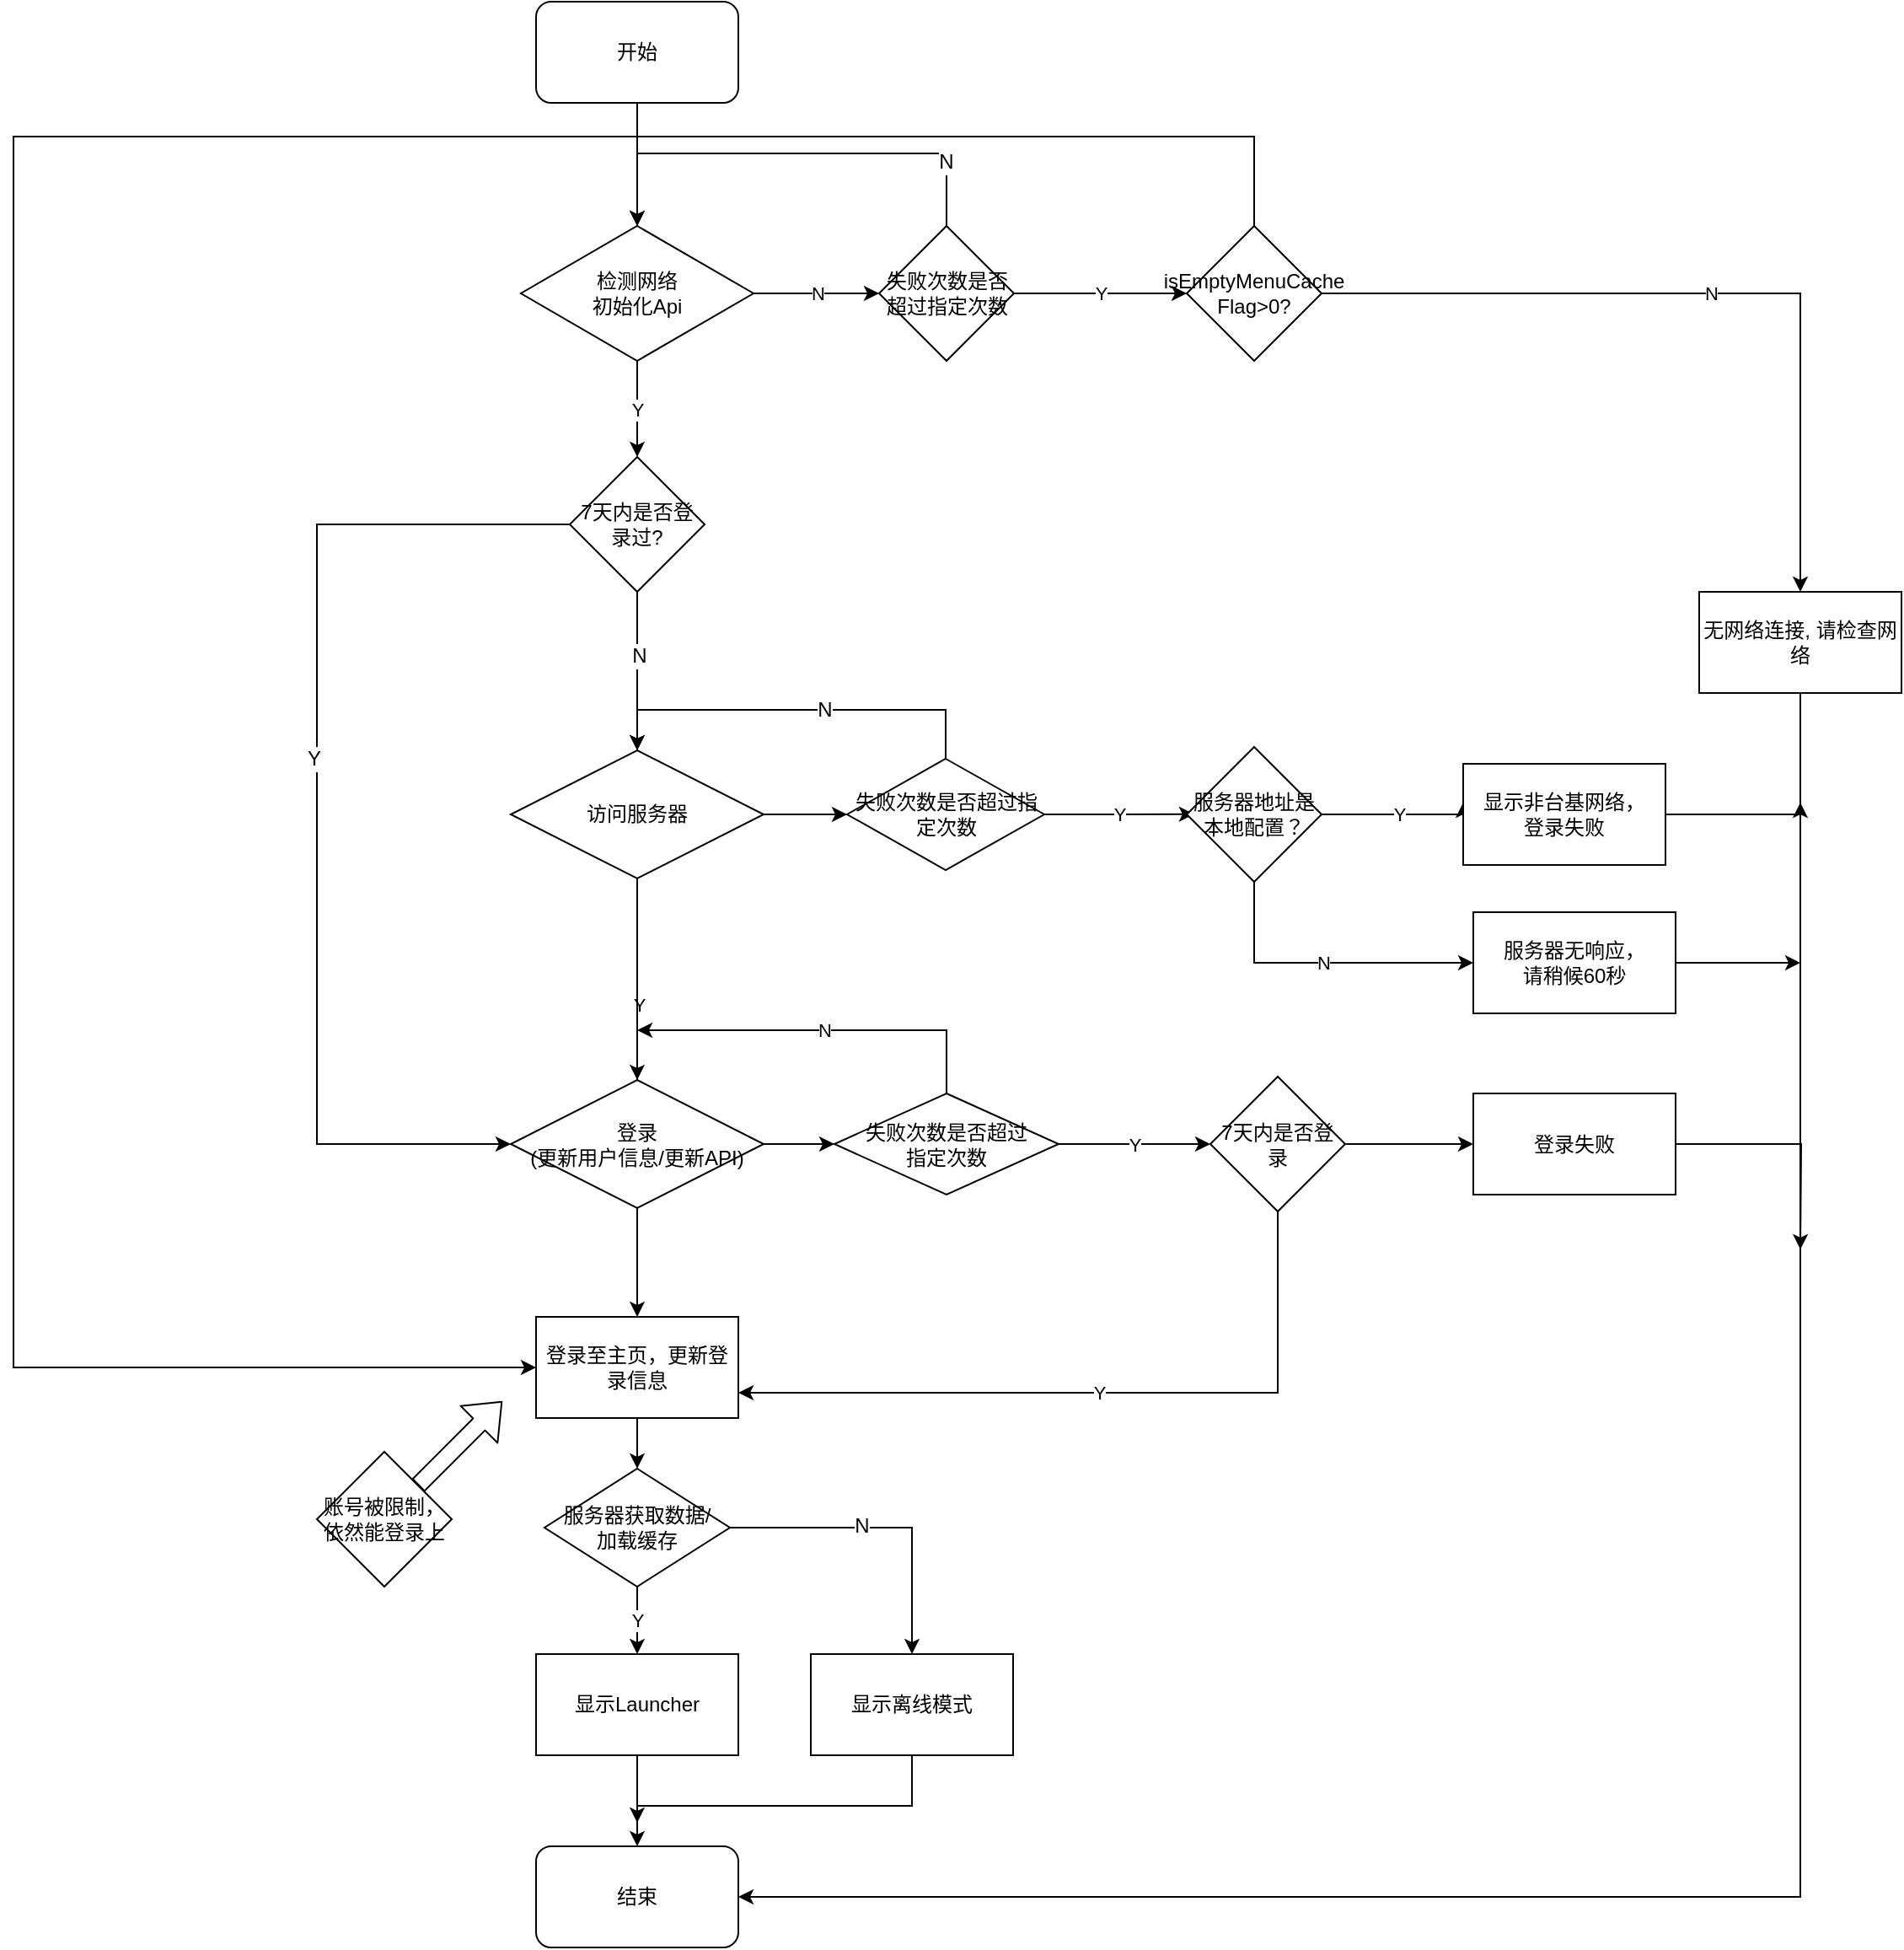 <mxfile version="12.5.1" type="github">
  <diagram id="SOJMbYDi3jxJAX-_P0bx" name="第 1 页">
    <mxGraphModel dx="2125" dy="1930" grid="1" gridSize="10" guides="1" tooltips="1" connect="1" arrows="1" fold="1" page="1" pageScale="1" pageWidth="827" pageHeight="1169" math="0" shadow="0">
      <root>
        <mxCell id="0"/>
        <mxCell id="1" parent="0"/>
        <mxCell id="DOr79SxjIFYAmsH0iGoC-5" value="N" style="edgeStyle=orthogonalEdgeStyle;rounded=0;orthogonalLoop=1;jettySize=auto;html=1;exitX=1;exitY=0.5;exitDx=0;exitDy=0;" parent="1" source="DOr79SxjIFYAmsH0iGoC-6" target="DOr79SxjIFYAmsH0iGoC-11" edge="1">
          <mxGeometry relative="1" as="geometry">
            <mxPoint x="410" y="93" as="targetPoint"/>
          </mxGeometry>
        </mxCell>
        <mxCell id="RcBX6b7-uW88_snG2ltz-9" value="Y" style="edgeStyle=orthogonalEdgeStyle;rounded=0;orthogonalLoop=1;jettySize=auto;html=1;entryX=0.5;entryY=0;entryDx=0;entryDy=0;" parent="1" source="DOr79SxjIFYAmsH0iGoC-6" target="RcBX6b7-uW88_snG2ltz-8" edge="1">
          <mxGeometry relative="1" as="geometry"/>
        </mxCell>
        <mxCell id="DOr79SxjIFYAmsH0iGoC-6" value="&lt;span style=&quot;white-space: normal&quot;&gt;检测网络&lt;br&gt;初始化Api&lt;br&gt;&lt;/span&gt;" style="rhombus;whiteSpace=wrap;html=1;direction=east;" parent="1" vertex="1">
          <mxGeometry x="201" y="53" width="138" height="80" as="geometry"/>
        </mxCell>
        <mxCell id="DOr79SxjIFYAmsH0iGoC-7" style="edgeStyle=orthogonalEdgeStyle;rounded=0;orthogonalLoop=1;jettySize=auto;html=1;" parent="1" source="DOr79SxjIFYAmsH0iGoC-11" edge="1">
          <mxGeometry relative="1" as="geometry">
            <mxPoint x="270" y="53" as="targetPoint"/>
            <Array as="points">
              <mxPoint x="453" y="10"/>
              <mxPoint x="270" y="10"/>
            </Array>
          </mxGeometry>
        </mxCell>
        <mxCell id="DOr79SxjIFYAmsH0iGoC-8" value="N" style="text;html=1;resizable=0;points=[];align=center;verticalAlign=middle;labelBackgroundColor=#ffffff;" parent="DOr79SxjIFYAmsH0iGoC-7" vertex="1" connectable="0">
          <mxGeometry x="-0.717" y="1" relative="1" as="geometry">
            <mxPoint as="offset"/>
          </mxGeometry>
        </mxCell>
        <mxCell id="RcBX6b7-uW88_snG2ltz-4" value="Y" style="edgeStyle=orthogonalEdgeStyle;rounded=0;orthogonalLoop=1;jettySize=auto;html=1;entryX=0;entryY=0.5;entryDx=0;entryDy=0;" parent="1" source="DOr79SxjIFYAmsH0iGoC-11" target="RcBX6b7-uW88_snG2ltz-2" edge="1">
          <mxGeometry relative="1" as="geometry"/>
        </mxCell>
        <mxCell id="DOr79SxjIFYAmsH0iGoC-11" value="失败次数是否超过指定次数" style="rhombus;whiteSpace=wrap;html=1;" parent="1" vertex="1">
          <mxGeometry x="413.5" y="53" width="80" height="80" as="geometry"/>
        </mxCell>
        <mxCell id="DOr79SxjIFYAmsH0iGoC-98" value="Y" style="edgeStyle=orthogonalEdgeStyle;rounded=0;orthogonalLoop=1;jettySize=auto;html=1;exitX=0.5;exitY=1;exitDx=0;exitDy=0;" parent="1" source="DOr79SxjIFYAmsH0iGoC-76" edge="1">
          <mxGeometry relative="1" as="geometry">
            <mxPoint x="270" y="370" as="sourcePoint"/>
            <mxPoint x="270" y="590" as="targetPoint"/>
          </mxGeometry>
        </mxCell>
        <mxCell id="DOr79SxjIFYAmsH0iGoC-22" value="" style="edgeStyle=orthogonalEdgeStyle;rounded=0;orthogonalLoop=1;jettySize=auto;html=1;" parent="1" source="DOr79SxjIFYAmsH0iGoC-24" target="DOr79SxjIFYAmsH0iGoC-27" edge="1">
          <mxGeometry relative="1" as="geometry"/>
        </mxCell>
        <mxCell id="DOr79SxjIFYAmsH0iGoC-60" style="edgeStyle=orthogonalEdgeStyle;rounded=0;orthogonalLoop=1;jettySize=auto;html=1;" parent="1" source="DOr79SxjIFYAmsH0iGoC-24" target="DOr79SxjIFYAmsH0iGoC-53" edge="1">
          <mxGeometry relative="1" as="geometry"/>
        </mxCell>
        <mxCell id="DOr79SxjIFYAmsH0iGoC-24" value="登录&lt;br&gt;(更新用户信息/更新API)" style="rhombus;whiteSpace=wrap;html=1;" parent="1" vertex="1">
          <mxGeometry x="195" y="559.5" width="150" height="76" as="geometry"/>
        </mxCell>
        <mxCell id="DOr79SxjIFYAmsH0iGoC-25" value="N" style="edgeStyle=orthogonalEdgeStyle;rounded=0;orthogonalLoop=1;jettySize=auto;html=1;" parent="1" source="DOr79SxjIFYAmsH0iGoC-27" edge="1">
          <mxGeometry relative="1" as="geometry">
            <mxPoint x="270" y="530" as="targetPoint"/>
            <Array as="points">
              <mxPoint x="453" y="529.5"/>
            </Array>
          </mxGeometry>
        </mxCell>
        <mxCell id="DOr79SxjIFYAmsH0iGoC-26" value="Y" style="edgeStyle=orthogonalEdgeStyle;rounded=0;orthogonalLoop=1;jettySize=auto;html=1;entryX=0;entryY=0.5;entryDx=0;entryDy=0;" parent="1" source="DOr79SxjIFYAmsH0iGoC-27" target="bGAE_gWFHmmBe1gTQ2vK-2" edge="1">
          <mxGeometry relative="1" as="geometry">
            <mxPoint x="600" y="598" as="targetPoint"/>
          </mxGeometry>
        </mxCell>
        <mxCell id="DOr79SxjIFYAmsH0iGoC-27" value="失败次数是否超过&lt;br&gt;指定次数" style="rhombus;whiteSpace=wrap;html=1;" parent="1" vertex="1">
          <mxGeometry x="387" y="567.5" width="133" height="60" as="geometry"/>
        </mxCell>
        <mxCell id="DOr79SxjIFYAmsH0iGoC-31" value="结束" style="rounded=1;whiteSpace=wrap;html=1;" parent="1" vertex="1">
          <mxGeometry x="210" y="1014" width="120" height="60" as="geometry"/>
        </mxCell>
        <mxCell id="RcBX6b7-uW88_snG2ltz-15" style="edgeStyle=orthogonalEdgeStyle;rounded=0;orthogonalLoop=1;jettySize=auto;html=1;" parent="1" source="DOr79SxjIFYAmsH0iGoC-32" target="DOr79SxjIFYAmsH0iGoC-6" edge="1">
          <mxGeometry relative="1" as="geometry"/>
        </mxCell>
        <mxCell id="DOr79SxjIFYAmsH0iGoC-32" value="开始" style="rounded=1;whiteSpace=wrap;html=1;" parent="1" vertex="1">
          <mxGeometry x="210" y="-80" width="120" height="60" as="geometry"/>
        </mxCell>
        <mxCell id="DOr79SxjIFYAmsH0iGoC-33" style="edgeStyle=orthogonalEdgeStyle;rounded=0;orthogonalLoop=1;jettySize=auto;html=1;entryX=1;entryY=0.5;entryDx=0;entryDy=0;" parent="1" source="DOr79SxjIFYAmsH0iGoC-34" target="DOr79SxjIFYAmsH0iGoC-31" edge="1">
          <mxGeometry relative="1" as="geometry">
            <Array as="points">
              <mxPoint x="960" y="1044"/>
            </Array>
          </mxGeometry>
        </mxCell>
        <mxCell id="DOr79SxjIFYAmsH0iGoC-34" value="无网络连接, 请检查网络" style="rounded=0;whiteSpace=wrap;html=1;" parent="1" vertex="1">
          <mxGeometry x="900" y="270" width="120" height="60" as="geometry"/>
        </mxCell>
        <mxCell id="DOr79SxjIFYAmsH0iGoC-61" style="edgeStyle=orthogonalEdgeStyle;rounded=0;orthogonalLoop=1;jettySize=auto;html=1;entryX=0.5;entryY=0;entryDx=0;entryDy=0;" parent="1" source="DOr79SxjIFYAmsH0iGoC-53" edge="1">
          <mxGeometry relative="1" as="geometry">
            <mxPoint x="270" y="790" as="targetPoint"/>
          </mxGeometry>
        </mxCell>
        <mxCell id="DOr79SxjIFYAmsH0iGoC-53" value="登录至主页，更新登录信息" style="rounded=0;whiteSpace=wrap;html=1;" parent="1" vertex="1">
          <mxGeometry x="210" y="700" width="120" height="60" as="geometry"/>
        </mxCell>
        <mxCell id="DOr79SxjIFYAmsH0iGoC-54" value="账号被限制，依然能登录上" style="rhombus;whiteSpace=wrap;html=1;" parent="1" vertex="1">
          <mxGeometry x="80" y="780" width="80" height="80" as="geometry"/>
        </mxCell>
        <mxCell id="DOr79SxjIFYAmsH0iGoC-55" value="" style="shape=flexArrow;endArrow=classic;html=1;" parent="1" edge="1">
          <mxGeometry width="50" height="50" relative="1" as="geometry">
            <mxPoint x="140" y="800" as="sourcePoint"/>
            <mxPoint x="190" y="750" as="targetPoint"/>
          </mxGeometry>
        </mxCell>
        <mxCell id="DOr79SxjIFYAmsH0iGoC-75" value="" style="edgeStyle=orthogonalEdgeStyle;rounded=0;orthogonalLoop=1;jettySize=auto;html=1;" parent="1" source="DOr79SxjIFYAmsH0iGoC-76" target="DOr79SxjIFYAmsH0iGoC-79" edge="1">
          <mxGeometry relative="1" as="geometry"/>
        </mxCell>
        <mxCell id="DOr79SxjIFYAmsH0iGoC-88" style="edgeStyle=orthogonalEdgeStyle;rounded=0;orthogonalLoop=1;jettySize=auto;html=1;" parent="1" source="DOr79SxjIFYAmsH0iGoC-76" target="DOr79SxjIFYAmsH0iGoC-24" edge="1">
          <mxGeometry relative="1" as="geometry"/>
        </mxCell>
        <mxCell id="DOr79SxjIFYAmsH0iGoC-78" value="Y" style="edgeStyle=orthogonalEdgeStyle;rounded=0;orthogonalLoop=1;jettySize=auto;html=1;exitX=1;exitY=0.5;exitDx=0;exitDy=0;entryX=0;entryY=0.5;entryDx=0;entryDy=0;" parent="1" source="DOr79SxjIFYAmsH0iGoC-79" edge="1">
          <mxGeometry relative="1" as="geometry">
            <mxPoint x="600.429" y="401.857" as="targetPoint"/>
          </mxGeometry>
        </mxCell>
        <mxCell id="DOr79SxjIFYAmsH0iGoC-93" style="edgeStyle=orthogonalEdgeStyle;rounded=0;orthogonalLoop=1;jettySize=auto;html=1;" parent="1" source="DOr79SxjIFYAmsH0iGoC-79" target="DOr79SxjIFYAmsH0iGoC-76" edge="1">
          <mxGeometry relative="1" as="geometry">
            <Array as="points">
              <mxPoint x="453" y="340"/>
              <mxPoint x="270" y="340"/>
            </Array>
          </mxGeometry>
        </mxCell>
        <mxCell id="DOr79SxjIFYAmsH0iGoC-94" value="N" style="text;html=1;align=center;verticalAlign=middle;resizable=0;points=[];labelBackgroundColor=#ffffff;" parent="DOr79SxjIFYAmsH0iGoC-93" vertex="1" connectable="0">
          <mxGeometry x="-0.144" relative="1" as="geometry">
            <mxPoint as="offset"/>
          </mxGeometry>
        </mxCell>
        <mxCell id="DOr79SxjIFYAmsH0iGoC-79" value="失败次数是否超过指定次数" style="rhombus;whiteSpace=wrap;html=1;" parent="1" vertex="1">
          <mxGeometry x="394.5" y="369" width="117" height="66" as="geometry"/>
        </mxCell>
        <mxCell id="DOr79SxjIFYAmsH0iGoC-80" value="Y" style="edgeStyle=orthogonalEdgeStyle;rounded=0;orthogonalLoop=1;jettySize=auto;html=1;" parent="1" source="DOr79SxjIFYAmsH0iGoC-82" edge="1">
          <mxGeometry relative="1" as="geometry">
            <mxPoint x="760" y="395" as="targetPoint"/>
            <Array as="points">
              <mxPoint x="760" y="402"/>
            </Array>
          </mxGeometry>
        </mxCell>
        <mxCell id="DOr79SxjIFYAmsH0iGoC-81" value="N" style="edgeStyle=orthogonalEdgeStyle;rounded=0;orthogonalLoop=1;jettySize=auto;html=1;exitX=0.5;exitY=1;exitDx=0;exitDy=0;entryX=0;entryY=0.5;entryDx=0;entryDy=0;" parent="1" source="DOr79SxjIFYAmsH0iGoC-82" target="DOr79SxjIFYAmsH0iGoC-86" edge="1">
          <mxGeometry relative="1" as="geometry"/>
        </mxCell>
        <mxCell id="DOr79SxjIFYAmsH0iGoC-82" value="服务器地址是本地配置？" style="rhombus;whiteSpace=wrap;html=1;" parent="1" vertex="1">
          <mxGeometry x="596" y="362" width="80" height="80" as="geometry"/>
        </mxCell>
        <mxCell id="DOr79SxjIFYAmsH0iGoC-83" value="" style="edgeStyle=orthogonalEdgeStyle;rounded=0;orthogonalLoop=1;jettySize=auto;html=1;" parent="1" source="DOr79SxjIFYAmsH0iGoC-84" edge="1">
          <mxGeometry relative="1" as="geometry">
            <mxPoint x="960" y="395" as="targetPoint"/>
            <Array as="points">
              <mxPoint x="960" y="402"/>
            </Array>
          </mxGeometry>
        </mxCell>
        <mxCell id="DOr79SxjIFYAmsH0iGoC-84" value="显示非台基网络，&lt;br&gt;登录失败" style="rounded=0;whiteSpace=wrap;html=1;" parent="1" vertex="1">
          <mxGeometry x="760" y="372" width="120" height="60" as="geometry"/>
        </mxCell>
        <mxCell id="DOr79SxjIFYAmsH0iGoC-85" value="" style="edgeStyle=orthogonalEdgeStyle;rounded=0;orthogonalLoop=1;jettySize=auto;html=1;" parent="1" source="DOr79SxjIFYAmsH0iGoC-86" edge="1">
          <mxGeometry relative="1" as="geometry">
            <mxPoint x="960" y="490" as="targetPoint"/>
          </mxGeometry>
        </mxCell>
        <mxCell id="DOr79SxjIFYAmsH0iGoC-86" value="服务器无响应，&lt;br&gt;请稍候60秒" style="rounded=0;whiteSpace=wrap;html=1;" parent="1" vertex="1">
          <mxGeometry x="766" y="460" width="120" height="60" as="geometry"/>
        </mxCell>
        <mxCell id="DOr79SxjIFYAmsH0iGoC-104" value="Y" style="edgeStyle=orthogonalEdgeStyle;rounded=0;orthogonalLoop=1;jettySize=auto;html=1;" parent="1" source="DOr79SxjIFYAmsH0iGoC-100" target="DOr79SxjIFYAmsH0iGoC-103" edge="1">
          <mxGeometry relative="1" as="geometry"/>
        </mxCell>
        <mxCell id="DOr79SxjIFYAmsH0iGoC-105" style="edgeStyle=orthogonalEdgeStyle;rounded=0;orthogonalLoop=1;jettySize=auto;html=1;exitX=1;exitY=0.5;exitDx=0;exitDy=0;entryX=0.5;entryY=0;entryDx=0;entryDy=0;" parent="1" source="DOr79SxjIFYAmsH0iGoC-100" target="DOr79SxjIFYAmsH0iGoC-106" edge="1">
          <mxGeometry relative="1" as="geometry">
            <mxPoint x="420" y="870" as="targetPoint"/>
            <Array as="points">
              <mxPoint x="433" y="825"/>
            </Array>
          </mxGeometry>
        </mxCell>
        <mxCell id="DOr79SxjIFYAmsH0iGoC-109" value="N" style="text;html=1;align=center;verticalAlign=middle;resizable=0;points=[];labelBackgroundColor=#ffffff;" parent="DOr79SxjIFYAmsH0iGoC-105" vertex="1" connectable="0">
          <mxGeometry x="-0.147" y="1" relative="1" as="geometry">
            <mxPoint as="offset"/>
          </mxGeometry>
        </mxCell>
        <mxCell id="DOr79SxjIFYAmsH0iGoC-100" value="服务器获取数据/&lt;br&gt;加载缓存" style="rhombus;whiteSpace=wrap;html=1;" parent="1" vertex="1">
          <mxGeometry x="215" y="790" width="110" height="70" as="geometry"/>
        </mxCell>
        <mxCell id="DOr79SxjIFYAmsH0iGoC-107" value="" style="edgeStyle=orthogonalEdgeStyle;rounded=0;orthogonalLoop=1;jettySize=auto;html=1;" parent="1" source="DOr79SxjIFYAmsH0iGoC-103" target="DOr79SxjIFYAmsH0iGoC-31" edge="1">
          <mxGeometry relative="1" as="geometry"/>
        </mxCell>
        <mxCell id="DOr79SxjIFYAmsH0iGoC-103" value="显示Launcher" style="rounded=0;whiteSpace=wrap;html=1;" parent="1" vertex="1">
          <mxGeometry x="210" y="900" width="120" height="60" as="geometry"/>
        </mxCell>
        <mxCell id="DOr79SxjIFYAmsH0iGoC-108" style="edgeStyle=orthogonalEdgeStyle;rounded=0;orthogonalLoop=1;jettySize=auto;html=1;" parent="1" source="DOr79SxjIFYAmsH0iGoC-106" edge="1">
          <mxGeometry relative="1" as="geometry">
            <mxPoint x="270" y="1000" as="targetPoint"/>
            <Array as="points">
              <mxPoint x="433" y="990"/>
              <mxPoint x="270" y="990"/>
            </Array>
          </mxGeometry>
        </mxCell>
        <mxCell id="DOr79SxjIFYAmsH0iGoC-106" value="显示离线模式" style="rounded=0;whiteSpace=wrap;html=1;" parent="1" vertex="1">
          <mxGeometry x="373" y="900" width="120" height="60" as="geometry"/>
        </mxCell>
        <mxCell id="bGAE_gWFHmmBe1gTQ2vK-3" value="Y" style="edgeStyle=orthogonalEdgeStyle;rounded=0;orthogonalLoop=1;jettySize=auto;html=1;entryX=1;entryY=0.75;entryDx=0;entryDy=0;" parent="1" source="bGAE_gWFHmmBe1gTQ2vK-2" target="DOr79SxjIFYAmsH0iGoC-53" edge="1">
          <mxGeometry relative="1" as="geometry">
            <Array as="points">
              <mxPoint x="650" y="745"/>
            </Array>
          </mxGeometry>
        </mxCell>
        <mxCell id="bGAE_gWFHmmBe1gTQ2vK-5" style="edgeStyle=orthogonalEdgeStyle;rounded=0;orthogonalLoop=1;jettySize=auto;html=1;" parent="1" source="bGAE_gWFHmmBe1gTQ2vK-2" target="bGAE_gWFHmmBe1gTQ2vK-4" edge="1">
          <mxGeometry relative="1" as="geometry"/>
        </mxCell>
        <mxCell id="bGAE_gWFHmmBe1gTQ2vK-2" value="7天内是否登录" style="rhombus;whiteSpace=wrap;html=1;" parent="1" vertex="1">
          <mxGeometry x="610" y="557.5" width="80" height="80" as="geometry"/>
        </mxCell>
        <mxCell id="bGAE_gWFHmmBe1gTQ2vK-6" style="edgeStyle=orthogonalEdgeStyle;rounded=0;orthogonalLoop=1;jettySize=auto;html=1;" parent="1" source="bGAE_gWFHmmBe1gTQ2vK-4" edge="1">
          <mxGeometry relative="1" as="geometry">
            <mxPoint x="960" y="660" as="targetPoint"/>
          </mxGeometry>
        </mxCell>
        <mxCell id="bGAE_gWFHmmBe1gTQ2vK-4" value="登录失败" style="rounded=0;whiteSpace=wrap;html=1;" parent="1" vertex="1">
          <mxGeometry x="766" y="567.5" width="120" height="60" as="geometry"/>
        </mxCell>
        <mxCell id="DOr79SxjIFYAmsH0iGoC-76" value="访问服务器" style="rhombus;whiteSpace=wrap;html=1;" parent="1" vertex="1">
          <mxGeometry x="195" y="364" width="150" height="76" as="geometry"/>
        </mxCell>
        <mxCell id="RcBX6b7-uW88_snG2ltz-5" value="N" style="edgeStyle=orthogonalEdgeStyle;rounded=0;orthogonalLoop=1;jettySize=auto;html=1;entryX=0.5;entryY=0;entryDx=0;entryDy=0;" parent="1" source="RcBX6b7-uW88_snG2ltz-2" target="DOr79SxjIFYAmsH0iGoC-34" edge="1">
          <mxGeometry relative="1" as="geometry"/>
        </mxCell>
        <mxCell id="RcBX6b7-uW88_snG2ltz-7" style="edgeStyle=orthogonalEdgeStyle;rounded=0;orthogonalLoop=1;jettySize=auto;html=1;entryX=0;entryY=0.5;entryDx=0;entryDy=0;" parent="1" source="RcBX6b7-uW88_snG2ltz-2" target="DOr79SxjIFYAmsH0iGoC-53" edge="1">
          <mxGeometry relative="1" as="geometry">
            <Array as="points">
              <mxPoint x="636"/>
              <mxPoint x="-100"/>
              <mxPoint x="-100" y="730"/>
            </Array>
          </mxGeometry>
        </mxCell>
        <mxCell id="RcBX6b7-uW88_snG2ltz-2" value="isEmptyMenuCache&lt;br&gt;Flag&amp;gt;0?" style="rhombus;whiteSpace=wrap;html=1;" parent="1" vertex="1">
          <mxGeometry x="596" y="53" width="80" height="80" as="geometry"/>
        </mxCell>
        <mxCell id="RcBX6b7-uW88_snG2ltz-10" style="edgeStyle=orthogonalEdgeStyle;rounded=0;orthogonalLoop=1;jettySize=auto;html=1;" parent="1" source="RcBX6b7-uW88_snG2ltz-8" target="DOr79SxjIFYAmsH0iGoC-76" edge="1">
          <mxGeometry relative="1" as="geometry"/>
        </mxCell>
        <mxCell id="RcBX6b7-uW88_snG2ltz-12" value="N" style="text;html=1;align=center;verticalAlign=middle;resizable=0;points=[];labelBackgroundColor=#ffffff;" parent="RcBX6b7-uW88_snG2ltz-10" vertex="1" connectable="0">
          <mxGeometry x="-0.194" y="1" relative="1" as="geometry">
            <mxPoint as="offset"/>
          </mxGeometry>
        </mxCell>
        <mxCell id="RcBX6b7-uW88_snG2ltz-13" style="edgeStyle=orthogonalEdgeStyle;rounded=0;orthogonalLoop=1;jettySize=auto;html=1;entryX=0;entryY=0.5;entryDx=0;entryDy=0;" parent="1" source="RcBX6b7-uW88_snG2ltz-8" target="DOr79SxjIFYAmsH0iGoC-24" edge="1">
          <mxGeometry relative="1" as="geometry">
            <mxPoint x="60" y="470" as="targetPoint"/>
            <Array as="points">
              <mxPoint x="80" y="230"/>
              <mxPoint x="80" y="598"/>
            </Array>
          </mxGeometry>
        </mxCell>
        <mxCell id="RcBX6b7-uW88_snG2ltz-14" value="Y" style="text;html=1;align=center;verticalAlign=middle;resizable=0;points=[];labelBackgroundColor=#ffffff;" parent="RcBX6b7-uW88_snG2ltz-13" vertex="1" connectable="0">
          <mxGeometry x="-0.087" y="-2" relative="1" as="geometry">
            <mxPoint as="offset"/>
          </mxGeometry>
        </mxCell>
        <mxCell id="RcBX6b7-uW88_snG2ltz-8" value="&lt;span style=&quot;white-space: normal&quot;&gt;7天内是否登录过?&lt;/span&gt;" style="rhombus;whiteSpace=wrap;html=1;" parent="1" vertex="1">
          <mxGeometry x="230" y="190" width="80" height="80" as="geometry"/>
        </mxCell>
      </root>
    </mxGraphModel>
  </diagram>
</mxfile>
